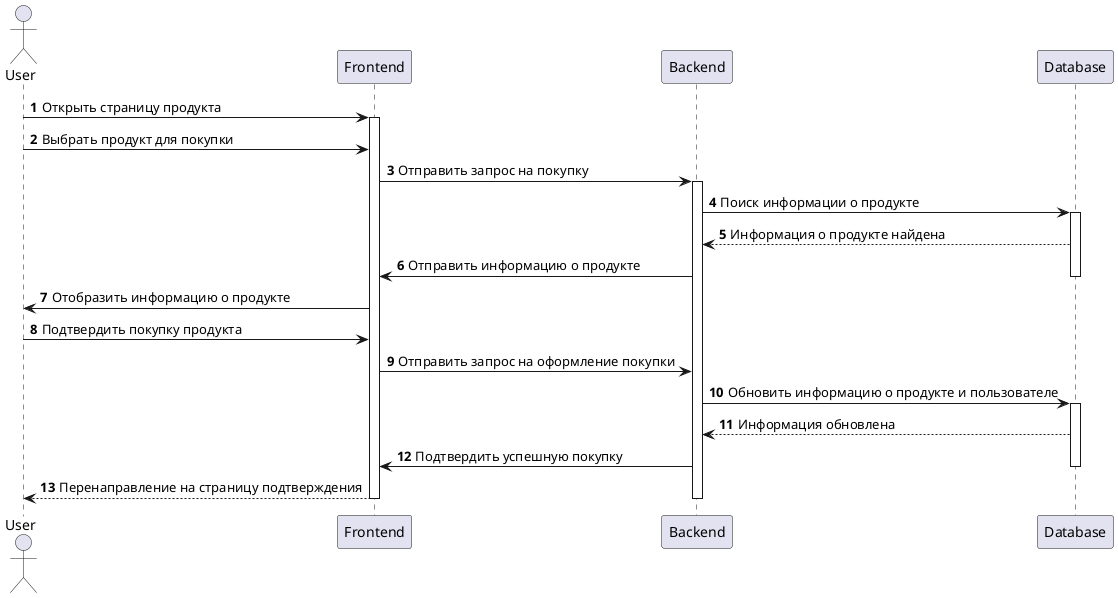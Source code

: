 @startuml

autonumber
actor User
participant "Frontend" as Frontend
participant "Backend" as Backend
participant Database

User -> Frontend: Открыть страницу продукта

activate Frontend

User -> Frontend: Выбрать продукт для покупки
Frontend -> Backend: Отправить запрос на покупку
activate Backend

Backend -> Database: Поиск информации о продукте
activate Database
Database --> Backend: Информация о продукте найдена

Backend -> Frontend: Отправить информацию о продукте
deactivate Database

Frontend -> User: Отобразить информацию о продукте
User -> Frontend: Подтвердить покупку продукта
Frontend -> Backend: Отправить запрос на оформление покупки

Backend -> Database: Обновить информацию о продукте и пользователе
activate Database
Database --> Backend: Информация обновлена

Backend -> Frontend: Подтвердить успешную покупку
deactivate Database

Frontend --> User: Перенаправление на страницу подтверждения

deactivate Backend
deactivate Frontend

@enduml